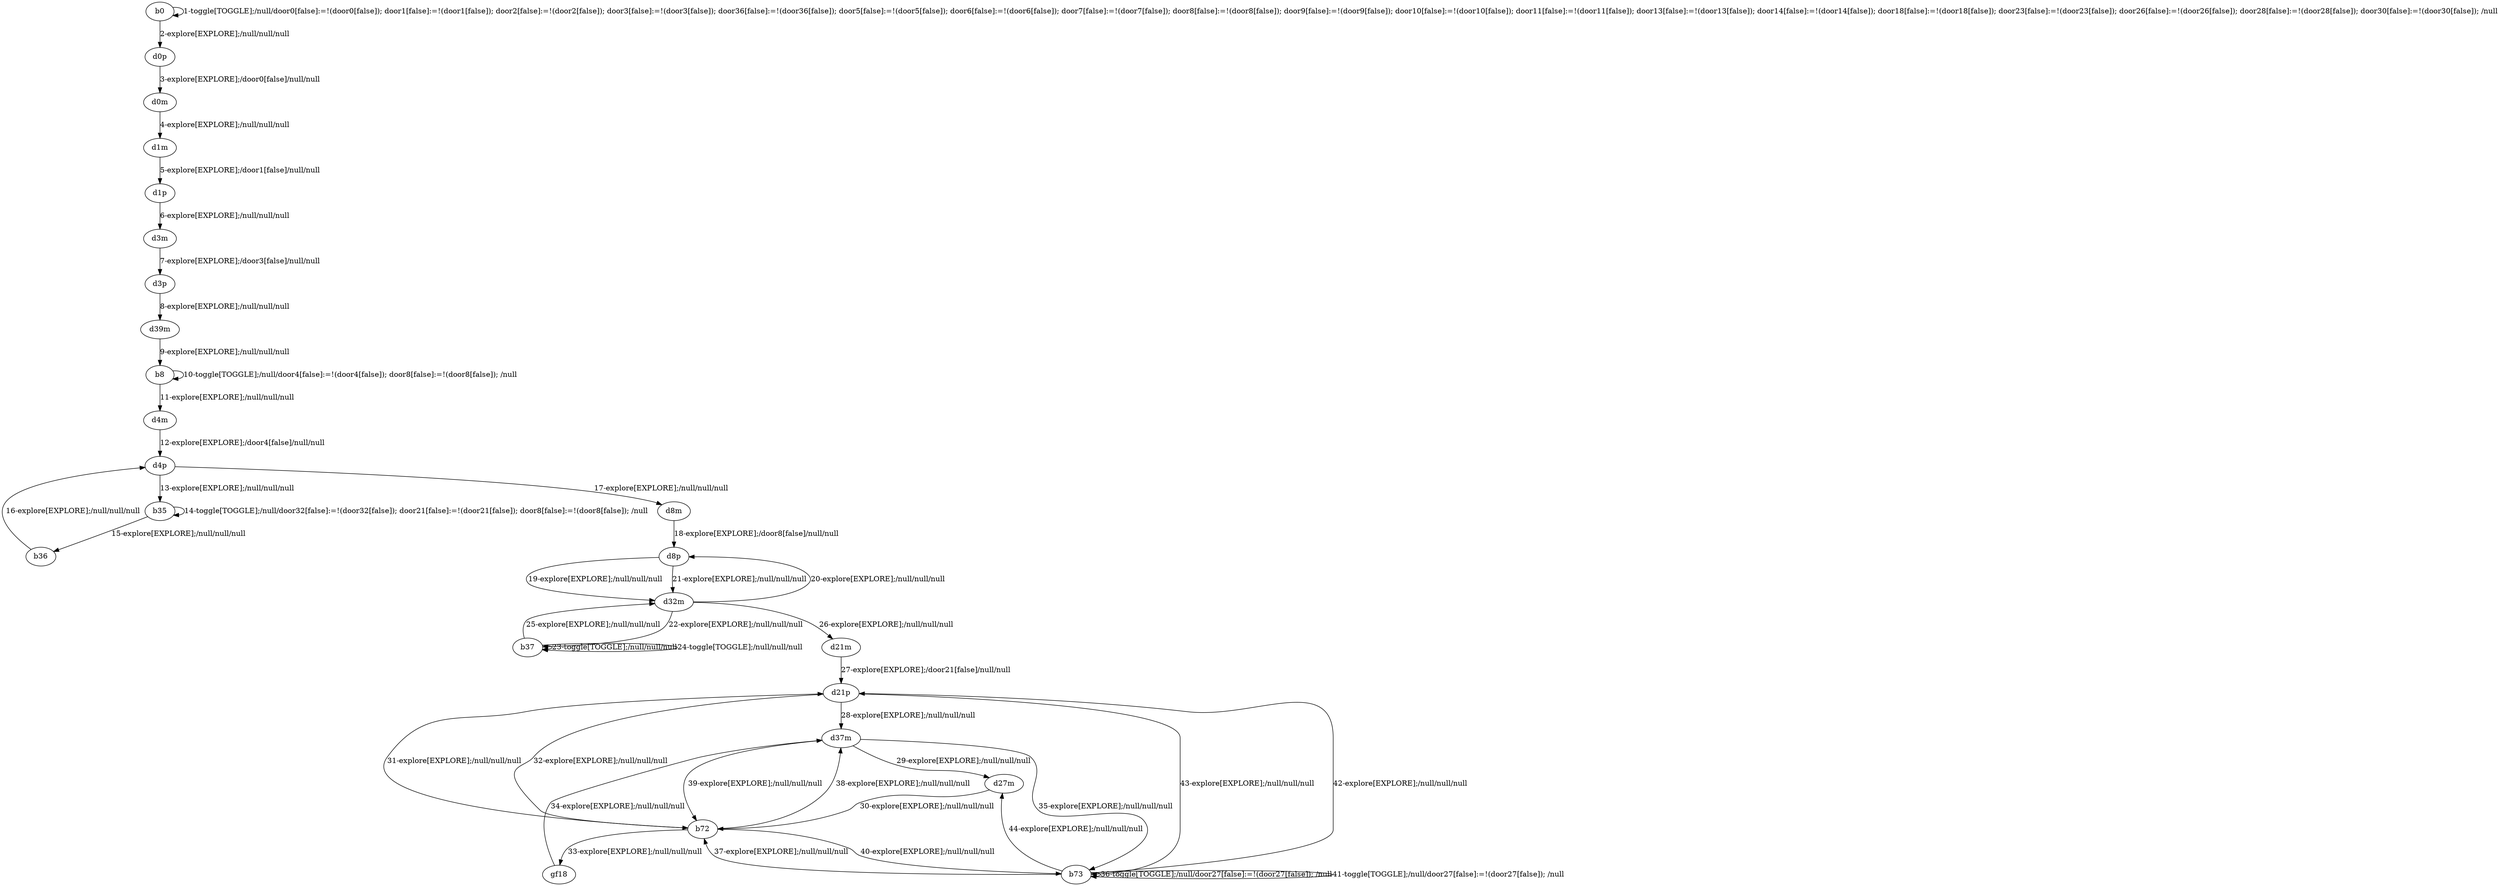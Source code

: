 # Total number of goals covered by this test: 4
# b72 --> gf18
# d21p --> b72
# gf18 --> d37m
# d37m --> b73

digraph g {
"b0" -> "b0" [label = "1-toggle[TOGGLE];/null/door0[false]:=!(door0[false]); door1[false]:=!(door1[false]); door2[false]:=!(door2[false]); door3[false]:=!(door3[false]); door36[false]:=!(door36[false]); door5[false]:=!(door5[false]); door6[false]:=!(door6[false]); door7[false]:=!(door7[false]); door8[false]:=!(door8[false]); door9[false]:=!(door9[false]); door10[false]:=!(door10[false]); door11[false]:=!(door11[false]); door13[false]:=!(door13[false]); door14[false]:=!(door14[false]); door18[false]:=!(door18[false]); door23[false]:=!(door23[false]); door26[false]:=!(door26[false]); door28[false]:=!(door28[false]); door30[false]:=!(door30[false]); /null"];
"b0" -> "d0p" [label = "2-explore[EXPLORE];/null/null/null"];
"d0p" -> "d0m" [label = "3-explore[EXPLORE];/door0[false]/null/null"];
"d0m" -> "d1m" [label = "4-explore[EXPLORE];/null/null/null"];
"d1m" -> "d1p" [label = "5-explore[EXPLORE];/door1[false]/null/null"];
"d1p" -> "d3m" [label = "6-explore[EXPLORE];/null/null/null"];
"d3m" -> "d3p" [label = "7-explore[EXPLORE];/door3[false]/null/null"];
"d3p" -> "d39m" [label = "8-explore[EXPLORE];/null/null/null"];
"d39m" -> "b8" [label = "9-explore[EXPLORE];/null/null/null"];
"b8" -> "b8" [label = "10-toggle[TOGGLE];/null/door4[false]:=!(door4[false]); door8[false]:=!(door8[false]); /null"];
"b8" -> "d4m" [label = "11-explore[EXPLORE];/null/null/null"];
"d4m" -> "d4p" [label = "12-explore[EXPLORE];/door4[false]/null/null"];
"d4p" -> "b35" [label = "13-explore[EXPLORE];/null/null/null"];
"b35" -> "b35" [label = "14-toggle[TOGGLE];/null/door32[false]:=!(door32[false]); door21[false]:=!(door21[false]); door8[false]:=!(door8[false]); /null"];
"b35" -> "b36" [label = "15-explore[EXPLORE];/null/null/null"];
"b36" -> "d4p" [label = "16-explore[EXPLORE];/null/null/null"];
"d4p" -> "d8m" [label = "17-explore[EXPLORE];/null/null/null"];
"d8m" -> "d8p" [label = "18-explore[EXPLORE];/door8[false]/null/null"];
"d8p" -> "d32m" [label = "19-explore[EXPLORE];/null/null/null"];
"d32m" -> "d8p" [label = "20-explore[EXPLORE];/null/null/null"];
"d8p" -> "d32m" [label = "21-explore[EXPLORE];/null/null/null"];
"d32m" -> "b37" [label = "22-explore[EXPLORE];/null/null/null"];
"b37" -> "b37" [label = "23-toggle[TOGGLE];/null/null/null"];
"b37" -> "b37" [label = "24-toggle[TOGGLE];/null/null/null"];
"b37" -> "d32m" [label = "25-explore[EXPLORE];/null/null/null"];
"d32m" -> "d21m" [label = "26-explore[EXPLORE];/null/null/null"];
"d21m" -> "d21p" [label = "27-explore[EXPLORE];/door21[false]/null/null"];
"d21p" -> "d37m" [label = "28-explore[EXPLORE];/null/null/null"];
"d37m" -> "d27m" [label = "29-explore[EXPLORE];/null/null/null"];
"d27m" -> "b72" [label = "30-explore[EXPLORE];/null/null/null"];
"b72" -> "d21p" [label = "31-explore[EXPLORE];/null/null/null"];
"d21p" -> "b72" [label = "32-explore[EXPLORE];/null/null/null"];
"b72" -> "gf18" [label = "33-explore[EXPLORE];/null/null/null"];
"gf18" -> "d37m" [label = "34-explore[EXPLORE];/null/null/null"];
"d37m" -> "b73" [label = "35-explore[EXPLORE];/null/null/null"];
"b73" -> "b73" [label = "36-toggle[TOGGLE];/null/door27[false]:=!(door27[false]); /null"];
"b73" -> "b72" [label = "37-explore[EXPLORE];/null/null/null"];
"b72" -> "d37m" [label = "38-explore[EXPLORE];/null/null/null"];
"d37m" -> "b72" [label = "39-explore[EXPLORE];/null/null/null"];
"b72" -> "b73" [label = "40-explore[EXPLORE];/null/null/null"];
"b73" -> "b73" [label = "41-toggle[TOGGLE];/null/door27[false]:=!(door27[false]); /null"];
"b73" -> "d21p" [label = "42-explore[EXPLORE];/null/null/null"];
"d21p" -> "b73" [label = "43-explore[EXPLORE];/null/null/null"];
"b73" -> "d27m" [label = "44-explore[EXPLORE];/null/null/null"];
}
